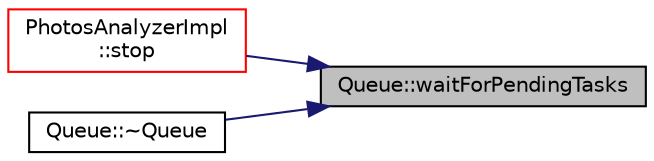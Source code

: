 digraph "Queue::waitForPendingTasks"
{
 // LATEX_PDF_SIZE
  edge [fontname="Helvetica",fontsize="10",labelfontname="Helvetica",labelfontsize="10"];
  node [fontname="Helvetica",fontsize="10",shape=record];
  rankdir="RL";
  Node1 [label="Queue::waitForPendingTasks",height=0.2,width=0.4,color="black", fillcolor="grey75", style="filled", fontcolor="black",tooltip="Wait for tasks being executed."];
  Node1 -> Node2 [dir="back",color="midnightblue",fontsize="10",style="solid",fontname="Helvetica"];
  Node2 [label="PhotosAnalyzerImpl\l::stop",height=0.2,width=0.4,color="red", fillcolor="white", style="filled",URL="$class_photos_analyzer_impl.html#aed1eb8912b058a9583e124b14e53dfe9",tooltip=" "];
  Node1 -> Node4 [dir="back",color="midnightblue",fontsize="10",style="solid",fontname="Helvetica"];
  Node4 [label="Queue::~Queue",height=0.2,width=0.4,color="black", fillcolor="white", style="filled",URL="$class_queue.html#a54283914b0f086199961cfb52a911793",tooltip=" "];
}
